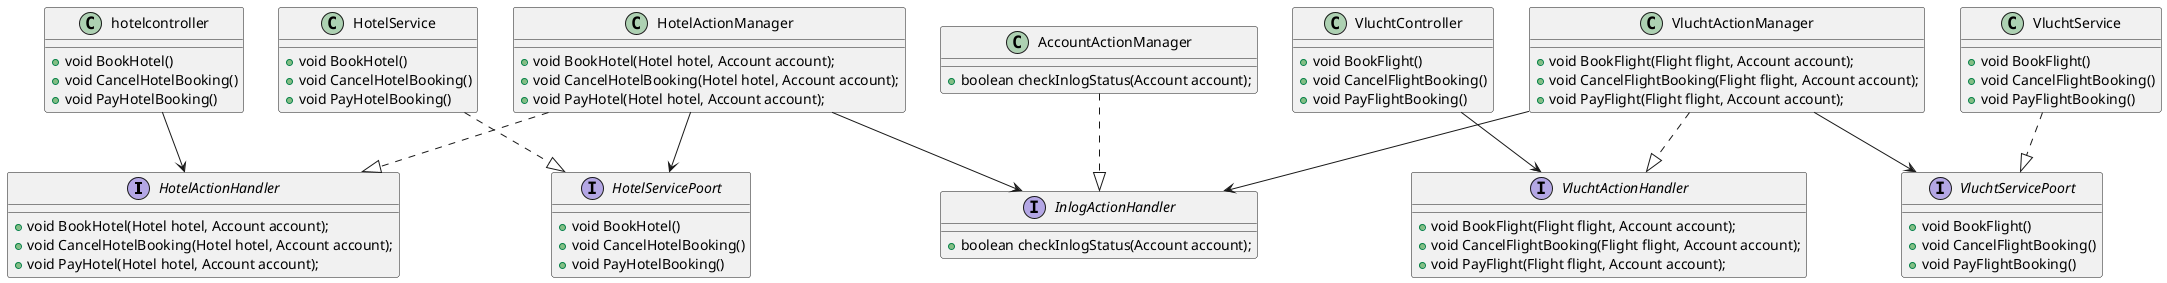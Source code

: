 @startuml

interface "HotelActionHandler"{
+ void BookHotel(Hotel hotel, Account account);
+ void CancelHotelBooking(Hotel hotel, Account account);
+ void PayHotel(Hotel hotel, Account account);
}
interface "InlogActionHandler"{
+ boolean checkInlogStatus(Account account);
}
interface "VluchtActionHandler"{

+ void BookFlight(Flight flight, Account account);
+ void CancelFlightBooking(Flight flight, Account account);
+ void PayFlight(Flight flight, Account account);
}
interface "VluchtServicePoort"{
+ void BookFlight()
+ void CancelFlightBooking()
+ void PayFlightBooking()
}
interface "HotelServicePoort"{
+ void BookHotel()
+ void CancelHotelBooking()
+ void PayHotelBooking()
}

class "hotelcontroller" {
+ void BookHotel()
+ void CancelHotelBooking()
+ void PayHotelBooking()
}
class "HotelService"{
+ void BookHotel()
+ void CancelHotelBooking()
+ void PayHotelBooking()
}
class "VluchtController"{
+ void BookFlight()
+ void CancelFlightBooking()
+ void PayFlightBooking()
}
class "VluchtService"{
+ void BookFlight()
+ void CancelFlightBooking()
+ void PayFlightBooking()
}
class "HotelActionManager"{
+ void BookHotel(Hotel hotel, Account account);
+ void CancelHotelBooking(Hotel hotel, Account account);
+ void PayHotel(Hotel hotel, Account account);
}
class "VluchtActionManager"{
+ void BookFlight(Flight flight, Account account);
+ void CancelFlightBooking(Flight flight, Account account);
+ void PayFlight(Flight flight, Account account);
}
class "AccountActionManager"{
+ boolean checkInlogStatus(Account account);
}

"hotelcontroller" --> "HotelActionHandler"
"HotelService" 	..|> "HotelServicePoort"
"VluchtController" --> "VluchtActionHandler"
"VluchtService" ..|> "VluchtServicePoort"
"HotelActionManager" ..|> "HotelActionHandler"
"HotelActionManager" --> "InlogActionHandler"
"AccountActionManager" ..|> "InlogActionHandler"
"VluchtActionManager" ..|> "VluchtActionHandler"
"VluchtActionManager" --> "InlogActionHandler"
"HotelActionManager" --> "HotelServicePoort"
"VluchtActionManager" --> "VluchtServicePoort"



@enduml
